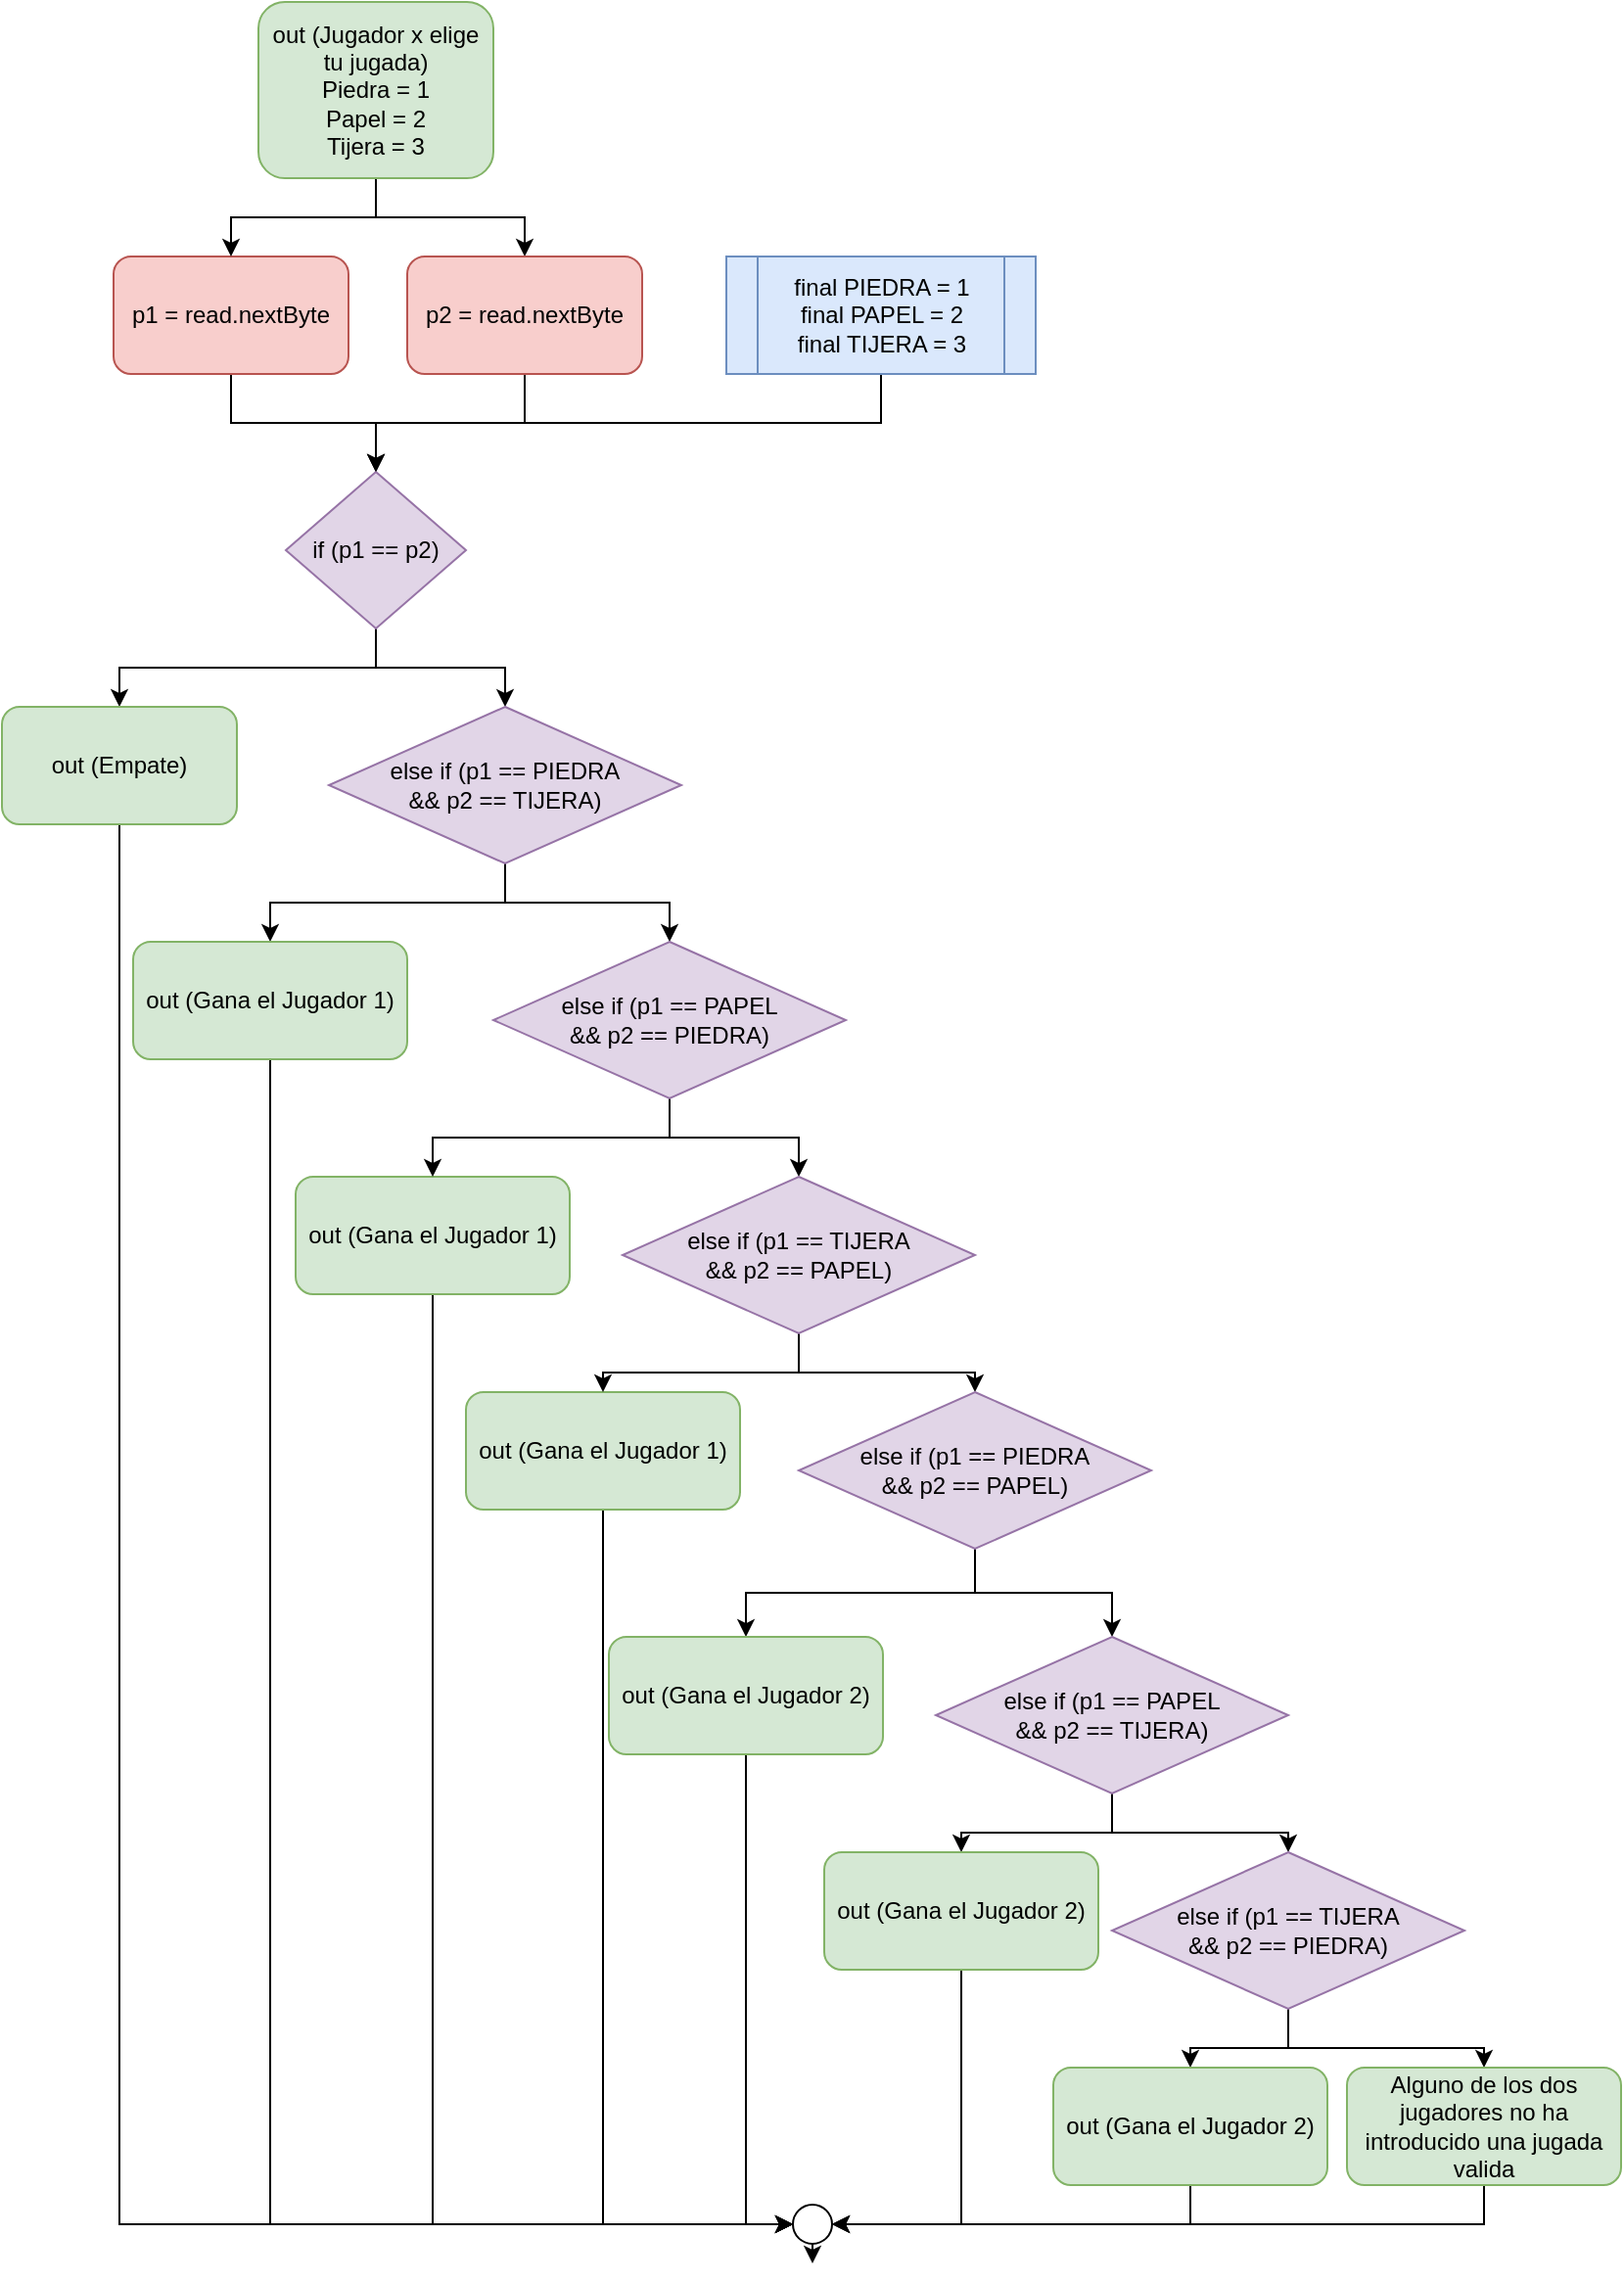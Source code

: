 <mxfile version="20.4.0" type="github">
  <diagram id="C5RBs43oDa-KdzZeNtuy" name="Page-1">
    <mxGraphModel dx="785" dy="368" grid="1" gridSize="10" guides="1" tooltips="1" connect="1" arrows="0" fold="1" page="1" pageScale="1" pageWidth="827" pageHeight="1169" math="0" shadow="0">
      <root>
        <mxCell id="WIyWlLk6GJQsqaUBKTNV-0" />
        <mxCell id="WIyWlLk6GJQsqaUBKTNV-1" parent="WIyWlLk6GJQsqaUBKTNV-0" />
        <mxCell id="do4SoK2x88aqkqr1GzcB-9" style="edgeStyle=orthogonalEdgeStyle;rounded=0;orthogonalLoop=1;jettySize=auto;html=1;exitX=0.5;exitY=1;exitDx=0;exitDy=0;entryX=0.5;entryY=0;entryDx=0;entryDy=0;" parent="WIyWlLk6GJQsqaUBKTNV-1" source="do4SoK2x88aqkqr1GzcB-1" target="do4SoK2x88aqkqr1GzcB-6" edge="1">
          <mxGeometry relative="1" as="geometry" />
        </mxCell>
        <mxCell id="do4SoK2x88aqkqr1GzcB-1" value="p1 = read.nextByte" style="rounded=1;whiteSpace=wrap;html=1;fillColor=#f8cecc;strokeColor=#b85450;" parent="WIyWlLk6GJQsqaUBKTNV-1" vertex="1">
          <mxGeometry x="57" y="135" width="120" height="60" as="geometry" />
        </mxCell>
        <mxCell id="do4SoK2x88aqkqr1GzcB-3" style="edgeStyle=orthogonalEdgeStyle;rounded=0;orthogonalLoop=1;jettySize=auto;html=1;exitX=0.5;exitY=1;exitDx=0;exitDy=0;entryX=0.5;entryY=0;entryDx=0;entryDy=0;" parent="WIyWlLk6GJQsqaUBKTNV-1" source="do4SoK2x88aqkqr1GzcB-2" target="do4SoK2x88aqkqr1GzcB-1" edge="1">
          <mxGeometry relative="1" as="geometry" />
        </mxCell>
        <mxCell id="do4SoK2x88aqkqr1GzcB-5" style="edgeStyle=orthogonalEdgeStyle;rounded=0;orthogonalLoop=1;jettySize=auto;html=1;exitX=0.5;exitY=1;exitDx=0;exitDy=0;" parent="WIyWlLk6GJQsqaUBKTNV-1" source="do4SoK2x88aqkqr1GzcB-2" target="do4SoK2x88aqkqr1GzcB-4" edge="1">
          <mxGeometry relative="1" as="geometry" />
        </mxCell>
        <mxCell id="do4SoK2x88aqkqr1GzcB-2" value="out (Jugador x elige tu jugada)&lt;br&gt;Piedra = 1&lt;br&gt;Papel = 2&lt;br&gt;Tijera = 3" style="rounded=1;whiteSpace=wrap;html=1;fillColor=#d5e8d4;strokeColor=#82b366;" parent="WIyWlLk6GJQsqaUBKTNV-1" vertex="1">
          <mxGeometry x="131" y="5" width="120" height="90" as="geometry" />
        </mxCell>
        <mxCell id="do4SoK2x88aqkqr1GzcB-7" style="edgeStyle=orthogonalEdgeStyle;rounded=0;orthogonalLoop=1;jettySize=auto;html=1;exitX=0.5;exitY=1;exitDx=0;exitDy=0;entryX=0.5;entryY=0;entryDx=0;entryDy=0;" parent="WIyWlLk6GJQsqaUBKTNV-1" source="do4SoK2x88aqkqr1GzcB-4" target="do4SoK2x88aqkqr1GzcB-6" edge="1">
          <mxGeometry relative="1" as="geometry" />
        </mxCell>
        <mxCell id="do4SoK2x88aqkqr1GzcB-4" value="p2 = read.nextByte" style="rounded=1;whiteSpace=wrap;html=1;fillColor=#f8cecc;strokeColor=#b85450;" parent="WIyWlLk6GJQsqaUBKTNV-1" vertex="1">
          <mxGeometry x="207" y="135" width="120" height="60" as="geometry" />
        </mxCell>
        <mxCell id="do4SoK2x88aqkqr1GzcB-11" style="edgeStyle=orthogonalEdgeStyle;rounded=0;orthogonalLoop=1;jettySize=auto;html=1;exitX=0.5;exitY=1;exitDx=0;exitDy=0;entryX=0.5;entryY=0;entryDx=0;entryDy=0;" parent="WIyWlLk6GJQsqaUBKTNV-1" source="do4SoK2x88aqkqr1GzcB-6" target="do4SoK2x88aqkqr1GzcB-10" edge="1">
          <mxGeometry relative="1" as="geometry" />
        </mxCell>
        <mxCell id="do4SoK2x88aqkqr1GzcB-13" style="edgeStyle=orthogonalEdgeStyle;rounded=0;orthogonalLoop=1;jettySize=auto;html=1;exitX=0.5;exitY=1;exitDx=0;exitDy=0;entryX=0.5;entryY=0;entryDx=0;entryDy=0;" parent="WIyWlLk6GJQsqaUBKTNV-1" source="do4SoK2x88aqkqr1GzcB-6" target="do4SoK2x88aqkqr1GzcB-12" edge="1">
          <mxGeometry relative="1" as="geometry" />
        </mxCell>
        <mxCell id="do4SoK2x88aqkqr1GzcB-6" value="if (p1 == p2)" style="rhombus;whiteSpace=wrap;html=1;fillColor=#e1d5e7;strokeColor=#9673a6;" parent="WIyWlLk6GJQsqaUBKTNV-1" vertex="1">
          <mxGeometry x="145" y="245" width="92" height="80" as="geometry" />
        </mxCell>
        <mxCell id="5MZl0_V9hJxUqb72R9DU-35" style="edgeStyle=orthogonalEdgeStyle;rounded=0;orthogonalLoop=1;jettySize=auto;html=1;exitX=0.5;exitY=1;exitDx=0;exitDy=0;entryX=0;entryY=0.5;entryDx=0;entryDy=0;" edge="1" parent="WIyWlLk6GJQsqaUBKTNV-1" source="do4SoK2x88aqkqr1GzcB-10" target="5MZl0_V9hJxUqb72R9DU-26">
          <mxGeometry relative="1" as="geometry">
            <mxPoint x="410" y="1145" as="targetPoint" />
          </mxGeometry>
        </mxCell>
        <mxCell id="do4SoK2x88aqkqr1GzcB-10" value="out (Empate)" style="rounded=1;whiteSpace=wrap;html=1;fillColor=#d5e8d4;strokeColor=#82b366;" parent="WIyWlLk6GJQsqaUBKTNV-1" vertex="1">
          <mxGeometry y="365" width="120" height="60" as="geometry" />
        </mxCell>
        <mxCell id="do4SoK2x88aqkqr1GzcB-18" style="edgeStyle=orthogonalEdgeStyle;rounded=0;orthogonalLoop=1;jettySize=auto;html=1;exitX=0.5;exitY=1;exitDx=0;exitDy=0;entryX=0.5;entryY=0;entryDx=0;entryDy=0;" parent="WIyWlLk6GJQsqaUBKTNV-1" source="do4SoK2x88aqkqr1GzcB-12" target="do4SoK2x88aqkqr1GzcB-14" edge="1">
          <mxGeometry relative="1" as="geometry" />
        </mxCell>
        <mxCell id="do4SoK2x88aqkqr1GzcB-19" style="edgeStyle=orthogonalEdgeStyle;rounded=0;orthogonalLoop=1;jettySize=auto;html=1;exitX=0.5;exitY=1;exitDx=0;exitDy=0;entryX=0.5;entryY=0;entryDx=0;entryDy=0;" parent="WIyWlLk6GJQsqaUBKTNV-1" source="do4SoK2x88aqkqr1GzcB-12" target="do4SoK2x88aqkqr1GzcB-17" edge="1">
          <mxGeometry relative="1" as="geometry" />
        </mxCell>
        <mxCell id="do4SoK2x88aqkqr1GzcB-12" value="else if (p1 == PIEDRA&lt;br&gt;&amp;amp;&amp;amp; p2 == TIJERA)" style="rhombus;whiteSpace=wrap;html=1;fillColor=#e1d5e7;strokeColor=#9673a6;" parent="WIyWlLk6GJQsqaUBKTNV-1" vertex="1">
          <mxGeometry x="167" y="365" width="180" height="80" as="geometry" />
        </mxCell>
        <mxCell id="5MZl0_V9hJxUqb72R9DU-36" style="edgeStyle=orthogonalEdgeStyle;rounded=0;orthogonalLoop=1;jettySize=auto;html=1;exitX=0.5;exitY=1;exitDx=0;exitDy=0;entryX=0;entryY=0.5;entryDx=0;entryDy=0;" edge="1" parent="WIyWlLk6GJQsqaUBKTNV-1" source="do4SoK2x88aqkqr1GzcB-14" target="5MZl0_V9hJxUqb72R9DU-26">
          <mxGeometry relative="1" as="geometry" />
        </mxCell>
        <mxCell id="do4SoK2x88aqkqr1GzcB-14" value="out (Gana el Jugador 1)" style="rounded=1;whiteSpace=wrap;html=1;fillColor=#d5e8d4;strokeColor=#82b366;" parent="WIyWlLk6GJQsqaUBKTNV-1" vertex="1">
          <mxGeometry x="67" y="485" width="140" height="60" as="geometry" />
        </mxCell>
        <mxCell id="5MZl0_V9hJxUqb72R9DU-34" style="edgeStyle=orthogonalEdgeStyle;rounded=0;orthogonalLoop=1;jettySize=auto;html=1;exitX=0.5;exitY=1;exitDx=0;exitDy=0;entryX=0;entryY=0.5;entryDx=0;entryDy=0;" edge="1" parent="WIyWlLk6GJQsqaUBKTNV-1" source="do4SoK2x88aqkqr1GzcB-15" target="5MZl0_V9hJxUqb72R9DU-26">
          <mxGeometry relative="1" as="geometry" />
        </mxCell>
        <mxCell id="do4SoK2x88aqkqr1GzcB-15" value="out (Gana el Jugador 1)" style="rounded=1;whiteSpace=wrap;html=1;fillColor=#d5e8d4;strokeColor=#82b366;" parent="WIyWlLk6GJQsqaUBKTNV-1" vertex="1">
          <mxGeometry x="150" y="605" width="140" height="60" as="geometry" />
        </mxCell>
        <mxCell id="5MZl0_V9hJxUqb72R9DU-33" style="edgeStyle=orthogonalEdgeStyle;rounded=0;orthogonalLoop=1;jettySize=auto;html=1;exitX=0.5;exitY=1;exitDx=0;exitDy=0;entryX=0;entryY=0.5;entryDx=0;entryDy=0;" edge="1" parent="WIyWlLk6GJQsqaUBKTNV-1" source="do4SoK2x88aqkqr1GzcB-16" target="5MZl0_V9hJxUqb72R9DU-26">
          <mxGeometry relative="1" as="geometry" />
        </mxCell>
        <mxCell id="do4SoK2x88aqkqr1GzcB-16" value="out (Gana el Jugador 1)" style="rounded=1;whiteSpace=wrap;html=1;fillColor=#d5e8d4;strokeColor=#82b366;" parent="WIyWlLk6GJQsqaUBKTNV-1" vertex="1">
          <mxGeometry x="237" y="715" width="140" height="60" as="geometry" />
        </mxCell>
        <mxCell id="do4SoK2x88aqkqr1GzcB-20" style="edgeStyle=orthogonalEdgeStyle;rounded=0;orthogonalLoop=1;jettySize=auto;html=1;exitX=0.5;exitY=1;exitDx=0;exitDy=0;entryX=0.5;entryY=0;entryDx=0;entryDy=0;" parent="WIyWlLk6GJQsqaUBKTNV-1" source="do4SoK2x88aqkqr1GzcB-17" target="do4SoK2x88aqkqr1GzcB-15" edge="1">
          <mxGeometry relative="1" as="geometry" />
        </mxCell>
        <mxCell id="do4SoK2x88aqkqr1GzcB-22" style="edgeStyle=orthogonalEdgeStyle;rounded=0;orthogonalLoop=1;jettySize=auto;html=1;exitX=0.5;exitY=1;exitDx=0;exitDy=0;entryX=0.5;entryY=0;entryDx=0;entryDy=0;" parent="WIyWlLk6GJQsqaUBKTNV-1" source="do4SoK2x88aqkqr1GzcB-17" target="do4SoK2x88aqkqr1GzcB-21" edge="1">
          <mxGeometry relative="1" as="geometry" />
        </mxCell>
        <mxCell id="do4SoK2x88aqkqr1GzcB-17" value="else if (p1 == PAPEL&lt;br&gt;&amp;amp;&amp;amp; p2 == PIEDRA)" style="rhombus;whiteSpace=wrap;html=1;fillColor=#e1d5e7;strokeColor=#9673a6;" parent="WIyWlLk6GJQsqaUBKTNV-1" vertex="1">
          <mxGeometry x="251" y="485" width="180" height="80" as="geometry" />
        </mxCell>
        <mxCell id="do4SoK2x88aqkqr1GzcB-23" style="edgeStyle=orthogonalEdgeStyle;rounded=0;orthogonalLoop=1;jettySize=auto;html=1;exitX=0.5;exitY=1;exitDx=0;exitDy=0;entryX=0.5;entryY=0;entryDx=0;entryDy=0;" parent="WIyWlLk6GJQsqaUBKTNV-1" source="do4SoK2x88aqkqr1GzcB-21" target="do4SoK2x88aqkqr1GzcB-16" edge="1">
          <mxGeometry relative="1" as="geometry" />
        </mxCell>
        <mxCell id="5MZl0_V9hJxUqb72R9DU-1" style="edgeStyle=orthogonalEdgeStyle;rounded=0;orthogonalLoop=1;jettySize=auto;html=1;exitX=0.5;exitY=1;exitDx=0;exitDy=0;entryX=0.5;entryY=0;entryDx=0;entryDy=0;" edge="1" parent="WIyWlLk6GJQsqaUBKTNV-1" source="do4SoK2x88aqkqr1GzcB-21" target="5MZl0_V9hJxUqb72R9DU-0">
          <mxGeometry relative="1" as="geometry" />
        </mxCell>
        <mxCell id="do4SoK2x88aqkqr1GzcB-21" value="else if (p1 == TIJERA&lt;br&gt;&amp;amp;&amp;amp; p2 == PAPEL)" style="rhombus;whiteSpace=wrap;html=1;fillColor=#e1d5e7;strokeColor=#9673a6;" parent="WIyWlLk6GJQsqaUBKTNV-1" vertex="1">
          <mxGeometry x="317" y="605" width="180" height="80" as="geometry" />
        </mxCell>
        <mxCell id="5MZl0_V9hJxUqb72R9DU-3" style="edgeStyle=orthogonalEdgeStyle;rounded=0;orthogonalLoop=1;jettySize=auto;html=1;exitX=0.5;exitY=1;exitDx=0;exitDy=0;entryX=0.5;entryY=0;entryDx=0;entryDy=0;" edge="1" parent="WIyWlLk6GJQsqaUBKTNV-1" source="5MZl0_V9hJxUqb72R9DU-0" target="5MZl0_V9hJxUqb72R9DU-2">
          <mxGeometry relative="1" as="geometry" />
        </mxCell>
        <mxCell id="5MZl0_V9hJxUqb72R9DU-5" style="edgeStyle=orthogonalEdgeStyle;rounded=0;orthogonalLoop=1;jettySize=auto;html=1;exitX=0.5;exitY=1;exitDx=0;exitDy=0;entryX=0.5;entryY=0;entryDx=0;entryDy=0;" edge="1" parent="WIyWlLk6GJQsqaUBKTNV-1" source="5MZl0_V9hJxUqb72R9DU-0" target="5MZl0_V9hJxUqb72R9DU-4">
          <mxGeometry relative="1" as="geometry" />
        </mxCell>
        <mxCell id="5MZl0_V9hJxUqb72R9DU-0" value="else if (p1 == PIEDRA&lt;br&gt;&amp;amp;&amp;amp; p2 == PAPEL)" style="rhombus;whiteSpace=wrap;html=1;fillColor=#e1d5e7;strokeColor=#9673a6;" vertex="1" parent="WIyWlLk6GJQsqaUBKTNV-1">
          <mxGeometry x="407" y="715" width="180" height="80" as="geometry" />
        </mxCell>
        <mxCell id="5MZl0_V9hJxUqb72R9DU-31" style="edgeStyle=orthogonalEdgeStyle;rounded=0;orthogonalLoop=1;jettySize=auto;html=1;exitX=0.5;exitY=1;exitDx=0;exitDy=0;entryX=0;entryY=0.5;entryDx=0;entryDy=0;" edge="1" parent="WIyWlLk6GJQsqaUBKTNV-1" source="5MZl0_V9hJxUqb72R9DU-2" target="5MZl0_V9hJxUqb72R9DU-26">
          <mxGeometry relative="1" as="geometry" />
        </mxCell>
        <mxCell id="5MZl0_V9hJxUqb72R9DU-2" value="out (Gana el Jugador 2)" style="rounded=1;whiteSpace=wrap;html=1;fillColor=#d5e8d4;strokeColor=#82b366;" vertex="1" parent="WIyWlLk6GJQsqaUBKTNV-1">
          <mxGeometry x="310" y="840" width="140" height="60" as="geometry" />
        </mxCell>
        <mxCell id="5MZl0_V9hJxUqb72R9DU-7" style="edgeStyle=orthogonalEdgeStyle;rounded=0;orthogonalLoop=1;jettySize=auto;html=1;exitX=0.5;exitY=1;exitDx=0;exitDy=0;entryX=0.5;entryY=0;entryDx=0;entryDy=0;" edge="1" parent="WIyWlLk6GJQsqaUBKTNV-1" source="5MZl0_V9hJxUqb72R9DU-4" target="5MZl0_V9hJxUqb72R9DU-6">
          <mxGeometry relative="1" as="geometry" />
        </mxCell>
        <mxCell id="5MZl0_V9hJxUqb72R9DU-9" style="edgeStyle=orthogonalEdgeStyle;rounded=0;orthogonalLoop=1;jettySize=auto;html=1;exitX=0.5;exitY=1;exitDx=0;exitDy=0;entryX=0.5;entryY=0;entryDx=0;entryDy=0;" edge="1" parent="WIyWlLk6GJQsqaUBKTNV-1" source="5MZl0_V9hJxUqb72R9DU-4" target="5MZl0_V9hJxUqb72R9DU-8">
          <mxGeometry relative="1" as="geometry" />
        </mxCell>
        <mxCell id="5MZl0_V9hJxUqb72R9DU-4" value="else if (p1 == PAPEL&lt;br&gt;&amp;amp;&amp;amp; p2 == TIJERA)" style="rhombus;whiteSpace=wrap;html=1;fillColor=#e1d5e7;strokeColor=#9673a6;" vertex="1" parent="WIyWlLk6GJQsqaUBKTNV-1">
          <mxGeometry x="477" y="840" width="180" height="80" as="geometry" />
        </mxCell>
        <mxCell id="5MZl0_V9hJxUqb72R9DU-30" style="edgeStyle=orthogonalEdgeStyle;rounded=0;orthogonalLoop=1;jettySize=auto;html=1;exitX=0.5;exitY=1;exitDx=0;exitDy=0;entryX=1;entryY=0.5;entryDx=0;entryDy=0;" edge="1" parent="WIyWlLk6GJQsqaUBKTNV-1" source="5MZl0_V9hJxUqb72R9DU-6" target="5MZl0_V9hJxUqb72R9DU-26">
          <mxGeometry relative="1" as="geometry" />
        </mxCell>
        <mxCell id="5MZl0_V9hJxUqb72R9DU-6" value="out (Gana el Jugador 2)" style="rounded=1;whiteSpace=wrap;html=1;fillColor=#d5e8d4;strokeColor=#82b366;" vertex="1" parent="WIyWlLk6GJQsqaUBKTNV-1">
          <mxGeometry x="420" y="950" width="140" height="60" as="geometry" />
        </mxCell>
        <mxCell id="5MZl0_V9hJxUqb72R9DU-11" style="edgeStyle=orthogonalEdgeStyle;rounded=0;orthogonalLoop=1;jettySize=auto;html=1;exitX=0.5;exitY=1;exitDx=0;exitDy=0;entryX=0.5;entryY=0;entryDx=0;entryDy=0;" edge="1" parent="WIyWlLk6GJQsqaUBKTNV-1" source="5MZl0_V9hJxUqb72R9DU-8" target="5MZl0_V9hJxUqb72R9DU-10">
          <mxGeometry relative="1" as="geometry" />
        </mxCell>
        <mxCell id="5MZl0_V9hJxUqb72R9DU-13" style="edgeStyle=orthogonalEdgeStyle;rounded=0;orthogonalLoop=1;jettySize=auto;html=1;exitX=0.5;exitY=1;exitDx=0;exitDy=0;entryX=0.5;entryY=0;entryDx=0;entryDy=0;" edge="1" parent="WIyWlLk6GJQsqaUBKTNV-1" source="5MZl0_V9hJxUqb72R9DU-8" target="5MZl0_V9hJxUqb72R9DU-12">
          <mxGeometry relative="1" as="geometry" />
        </mxCell>
        <mxCell id="5MZl0_V9hJxUqb72R9DU-8" value="else if (p1 == TIJERA&lt;br&gt;&amp;amp;&amp;amp; p2 == PIEDRA)" style="rhombus;whiteSpace=wrap;html=1;fillColor=#e1d5e7;strokeColor=#9673a6;" vertex="1" parent="WIyWlLk6GJQsqaUBKTNV-1">
          <mxGeometry x="567" y="950" width="180" height="80" as="geometry" />
        </mxCell>
        <mxCell id="5MZl0_V9hJxUqb72R9DU-27" style="edgeStyle=orthogonalEdgeStyle;rounded=0;orthogonalLoop=1;jettySize=auto;html=1;exitX=0.5;exitY=1;exitDx=0;exitDy=0;entryX=1;entryY=0.5;entryDx=0;entryDy=0;" edge="1" parent="WIyWlLk6GJQsqaUBKTNV-1" source="5MZl0_V9hJxUqb72R9DU-10" target="5MZl0_V9hJxUqb72R9DU-26">
          <mxGeometry relative="1" as="geometry" />
        </mxCell>
        <mxCell id="5MZl0_V9hJxUqb72R9DU-10" value="out (Gana el Jugador 2)" style="rounded=1;whiteSpace=wrap;html=1;fillColor=#d5e8d4;strokeColor=#82b366;" vertex="1" parent="WIyWlLk6GJQsqaUBKTNV-1">
          <mxGeometry x="537" y="1060" width="140" height="60" as="geometry" />
        </mxCell>
        <mxCell id="5MZl0_V9hJxUqb72R9DU-28" style="edgeStyle=orthogonalEdgeStyle;rounded=0;orthogonalLoop=1;jettySize=auto;html=1;exitX=0.5;exitY=1;exitDx=0;exitDy=0;entryX=1;entryY=0.5;entryDx=0;entryDy=0;" edge="1" parent="WIyWlLk6GJQsqaUBKTNV-1" source="5MZl0_V9hJxUqb72R9DU-12" target="5MZl0_V9hJxUqb72R9DU-26">
          <mxGeometry relative="1" as="geometry" />
        </mxCell>
        <mxCell id="5MZl0_V9hJxUqb72R9DU-12" value="Alguno de los dos jugadores no ha introducido una jugada valida" style="rounded=1;whiteSpace=wrap;html=1;fillColor=#d5e8d4;strokeColor=#82b366;" vertex="1" parent="WIyWlLk6GJQsqaUBKTNV-1">
          <mxGeometry x="687" y="1060" width="140" height="60" as="geometry" />
        </mxCell>
        <mxCell id="5MZl0_V9hJxUqb72R9DU-42" style="edgeStyle=orthogonalEdgeStyle;rounded=0;orthogonalLoop=1;jettySize=auto;html=1;exitX=0.5;exitY=1;exitDx=0;exitDy=0;" edge="1" parent="WIyWlLk6GJQsqaUBKTNV-1" source="5MZl0_V9hJxUqb72R9DU-26">
          <mxGeometry relative="1" as="geometry">
            <mxPoint x="414" y="1160" as="targetPoint" />
          </mxGeometry>
        </mxCell>
        <mxCell id="5MZl0_V9hJxUqb72R9DU-26" value="" style="ellipse;whiteSpace=wrap;html=1;aspect=fixed;" vertex="1" parent="WIyWlLk6GJQsqaUBKTNV-1">
          <mxGeometry x="404" y="1130" width="20" height="20" as="geometry" />
        </mxCell>
        <mxCell id="5MZl0_V9hJxUqb72R9DU-39" style="edgeStyle=orthogonalEdgeStyle;rounded=0;orthogonalLoop=1;jettySize=auto;html=1;exitX=0.5;exitY=1;exitDx=0;exitDy=0;entryX=0.5;entryY=0;entryDx=0;entryDy=0;" edge="1" parent="WIyWlLk6GJQsqaUBKTNV-1" source="5MZl0_V9hJxUqb72R9DU-37" target="do4SoK2x88aqkqr1GzcB-6">
          <mxGeometry relative="1" as="geometry" />
        </mxCell>
        <mxCell id="5MZl0_V9hJxUqb72R9DU-37" value="&lt;div&gt;final PIEDRA = 1&lt;/div&gt;&lt;div&gt;final PAPEL = 2&lt;/div&gt;&lt;div&gt;final TIJERA = 3&lt;/div&gt;" style="shape=process;whiteSpace=wrap;html=1;backgroundOutline=1;fillColor=#dae8fc;strokeColor=#6c8ebf;" vertex="1" parent="WIyWlLk6GJQsqaUBKTNV-1">
          <mxGeometry x="370" y="135" width="158" height="60" as="geometry" />
        </mxCell>
      </root>
    </mxGraphModel>
  </diagram>
</mxfile>
